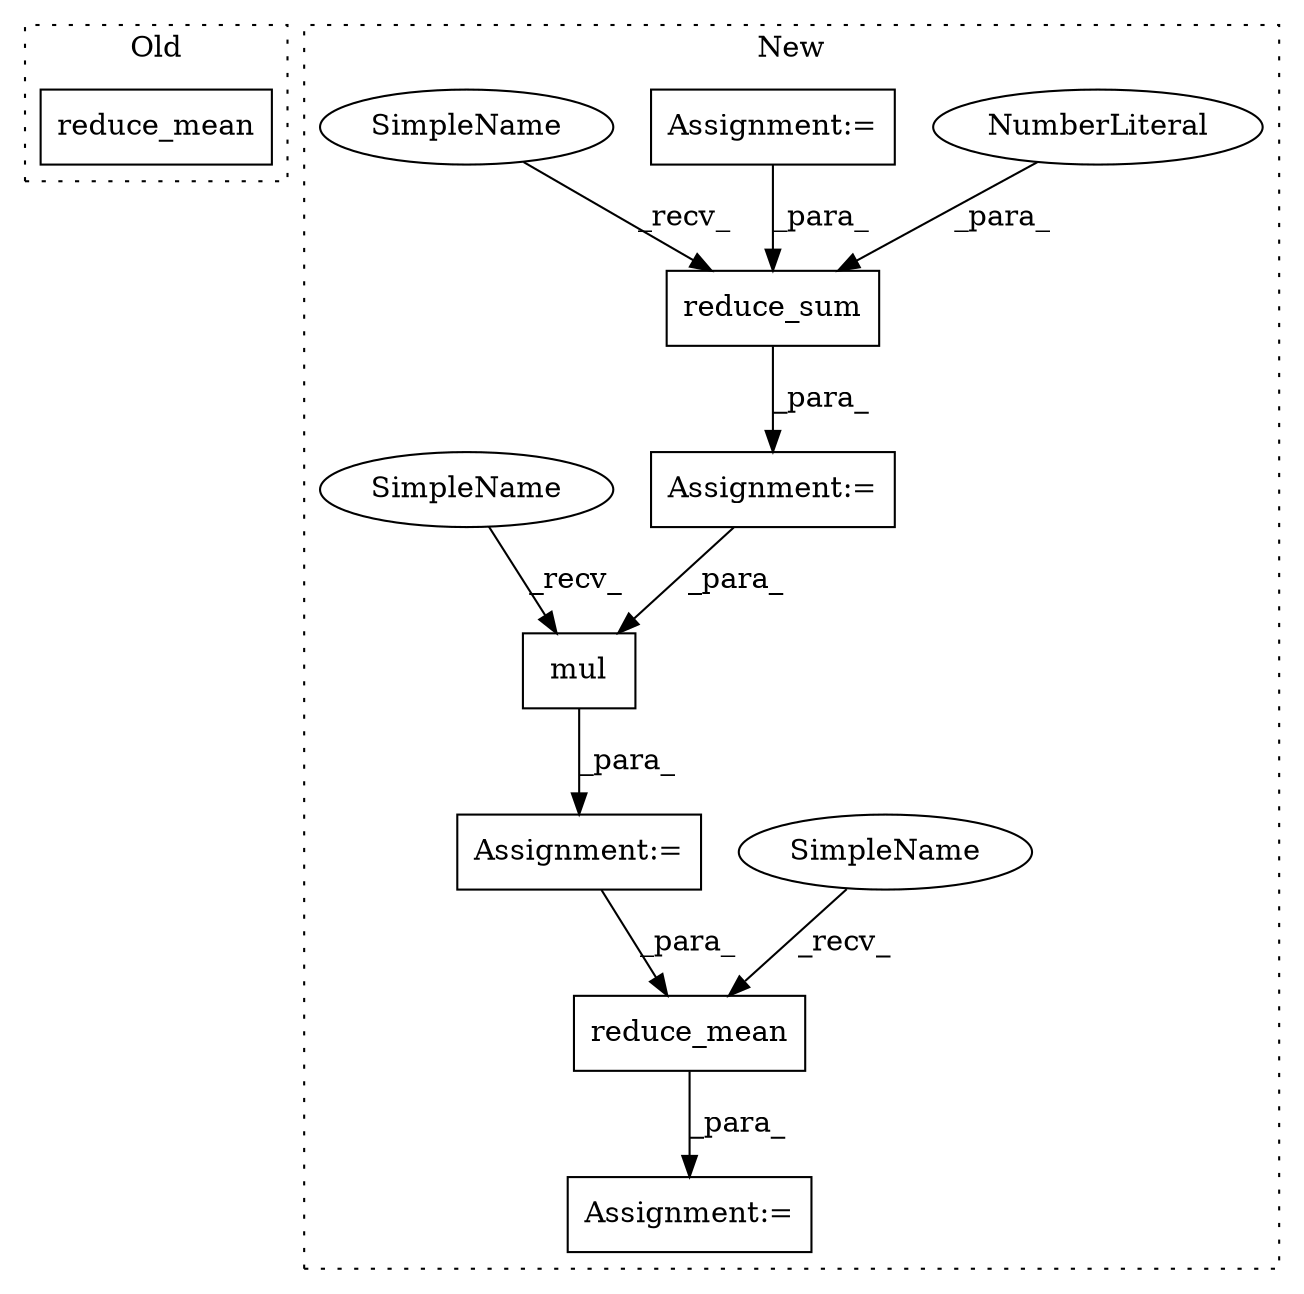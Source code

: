 digraph G {
subgraph cluster0 {
1 [label="reduce_mean" a="32" s="8412,8495" l="12,1" shape="box"];
label = "Old";
style="dotted";
}
subgraph cluster1 {
2 [label="reduce_mean" a="32" s="8659,8684" l="12,1" shape="box"];
3 [label="Assignment:=" a="7" s="8647" l="1" shape="box"];
4 [label="Assignment:=" a="7" s="8597" l="1" shape="box"];
5 [label="Assignment:=" a="7" s="8447" l="1" shape="box"];
6 [label="reduce_sum" a="32" s="8459,8482" l="11,1" shape="box"];
7 [label="NumberLiteral" a="34" s="8481" l="1" shape="ellipse"];
8 [label="mul" a="32" s="8609,8632" l="4,1" shape="box"];
9 [label="Assignment:=" a="7" s="8385" l="1" shape="box"];
10 [label="SimpleName" a="42" s="8448" l="10" shape="ellipse"];
11 [label="SimpleName" a="42" s="8648" l="10" shape="ellipse"];
12 [label="SimpleName" a="42" s="8598" l="10" shape="ellipse"];
label = "New";
style="dotted";
}
2 -> 3 [label="_para_"];
4 -> 2 [label="_para_"];
5 -> 8 [label="_para_"];
6 -> 5 [label="_para_"];
7 -> 6 [label="_para_"];
8 -> 4 [label="_para_"];
9 -> 6 [label="_para_"];
10 -> 6 [label="_recv_"];
11 -> 2 [label="_recv_"];
12 -> 8 [label="_recv_"];
}